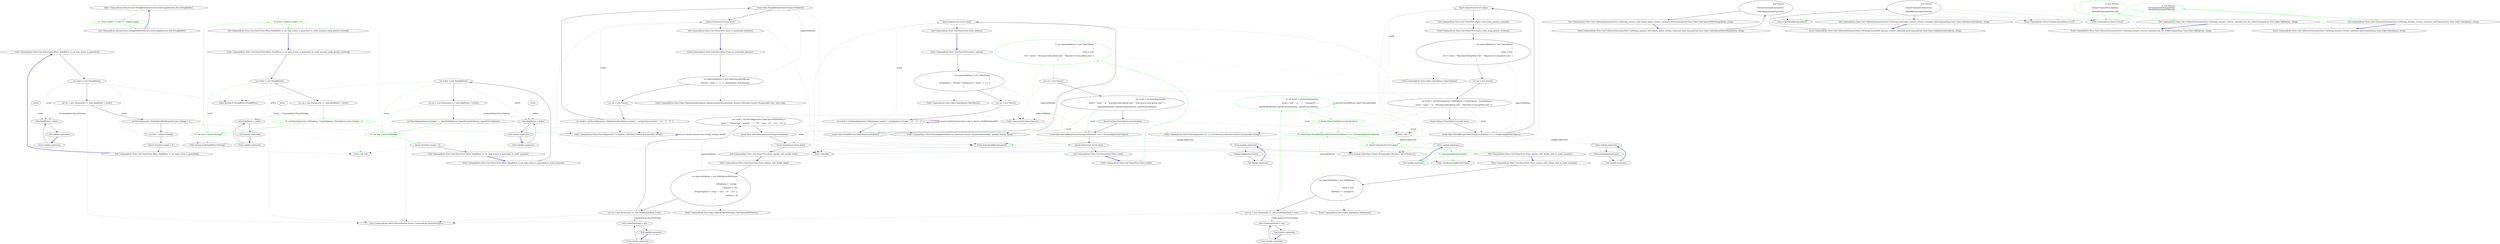 digraph  {
m1_40 [cluster="CommandLine.Infrastructure.StringBuilderExtensions.SafeLength(System.Text.StringBuilder)", file="StringBuilderExtensions.cs", label="Entry CommandLine.Infrastructure.StringBuilderExtensions.SafeLength(System.Text.StringBuilder)", span="76-76"];
m1_41 [cluster="CommandLine.Infrastructure.StringBuilderExtensions.SafeLength(System.Text.StringBuilder)", color=green, community=0, file="StringBuilderExtensions.cs", label="11: return builder == null ? 0 : builder.Length;", span="78-78"];
m1_42 [cluster="CommandLine.Infrastructure.StringBuilderExtensions.SafeLength(System.Text.StringBuilder)", file="StringBuilderExtensions.cs", label="Exit CommandLine.Infrastructure.StringBuilderExtensions.SafeLength(System.Text.StringBuilder)", span="76-76"];
m2_0 [cluster="CommandLine.Tests.Unit.ParserTests.When_HelpWriter_is_set_help_screen_is_generated()", file="UnParserExtensions.cs", label="Entry CommandLine.Tests.Unit.ParserTests.When_HelpWriter_is_set_help_screen_is_generated()", span="13-13"];
m2_4 [cluster="CommandLine.Tests.Unit.ParserTests.When_HelpWriter_is_set_help_screen_is_generated()", file="UnParserExtensions.cs", label="var text = writer.ToString()", span="23-23"];
m2_5 [cluster="CommandLine.Tests.Unit.ParserTests.When_HelpWriter_is_set_help_screen_is_generated()", file="UnParserExtensions.cs", label="Assert.True(text.Length > 0)", span="24-24"];
m2_1 [cluster="CommandLine.Tests.Unit.ParserTests.When_HelpWriter_is_set_help_screen_is_generated()", file="UnParserExtensions.cs", label="var writer = new StringWriter()", span="16-16"];
m2_3 [cluster="CommandLine.Tests.Unit.ParserTests.When_HelpWriter_is_set_help_screen_is_generated()", file="UnParserExtensions.cs", label="sut.ParseArguments<FakeOptionWithRequired>(new string[] { })", span="20-20"];
m2_2 [cluster="CommandLine.Tests.Unit.ParserTests.When_HelpWriter_is_set_help_screen_is_generated()", file="UnParserExtensions.cs", label="var sut = new Parser(with => with.HelpWriter = writer)", span="17-17"];
m2_6 [cluster="CommandLine.Tests.Unit.ParserTests.When_HelpWriter_is_set_help_screen_is_generated()", file="UnParserExtensions.cs", label="Exit CommandLine.Tests.Unit.ParserTests.When_HelpWriter_is_set_help_screen_is_generated()", span="13-13"];
m2_8 [cluster="CommandLine.Parser.Parser(System.Action<CommandLine.ParserSettings>)", file="UnParserExtensions.cs", label="Entry CommandLine.Parser.Parser(System.Action<CommandLine.ParserSettings>)", span="36-36"];
m2_85 [cluster="CommandLine.Tests.Fakes.CloneOptions.CloneOptions()", file="UnParserExtensions.cs", label="Entry CommandLine.Tests.Fakes.CloneOptions.CloneOptions()", span="33-33"];
m2_11 [cluster="Unk.True", file="UnParserExtensions.cs", label="Entry Unk.True", span=""];
m2_49 [cluster="CommandLine.Tests.Unit.ParserTests.Parse_options_with_double_dash()", file="UnParserExtensions.cs", label="Entry CommandLine.Tests.Unit.ParserTests.Parse_options_with_double_dash()", span="80-80"];
m2_53 [cluster="CommandLine.Tests.Unit.ParserTests.Parse_options_with_double_dash()", file="UnParserExtensions.cs", label="result.Value.ShouldBeEquivalentTo(expectedOptions)", span="97-97"];
m2_54 [cluster="CommandLine.Tests.Unit.ParserTests.Parse_options_with_double_dash()", file="UnParserExtensions.cs", label="Assert.False(result.Errors.Any())", span="98-98"];
m2_51 [cluster="CommandLine.Tests.Unit.ParserTests.Parse_options_with_double_dash()", file="UnParserExtensions.cs", label="var sut = new Parser(with => with.EnableDashDash = true)", span="90-90"];
m2_50 [cluster="CommandLine.Tests.Unit.ParserTests.Parse_options_with_double_dash()", file="UnParserExtensions.cs", label="var expectedOptions = new FakeOptionsWithValues\r\n                {\r\n                    StringValue = ''astring'',\r\n                    LongValue = 20L,\r\n                    StringSequence = new[] { ''--aaa'', ''-b'', ''--ccc'' },\r\n                    IntValue = 30\r\n                }", span="83-89"];
m2_52 [cluster="CommandLine.Tests.Unit.ParserTests.Parse_options_with_double_dash()", file="UnParserExtensions.cs", label="var result = sut.ParseArguments<FakeOptionsWithValues>(\r\n                new[] { ''--stringvalue'', ''astring'', ''--'', ''20'', ''--aaa'', ''-b'', ''--ccc'', ''30'' })", span="93-94"];
m2_55 [cluster="CommandLine.Tests.Unit.ParserTests.Parse_options_with_double_dash()", file="UnParserExtensions.cs", label="Exit CommandLine.Tests.Unit.ParserTests.Parse_options_with_double_dash()", span="80-80"];
m2_69 [cluster="Unk.>", file="UnParserExtensions.cs", label="Entry Unk.>", span=""];
m2_33 [cluster="CommandLine.Parser.ParseArguments<T1, T2, T3>(System.Collections.Generic.IEnumerable<string>)", file="UnParserExtensions.cs", label="Entry CommandLine.Parser.ParseArguments<T1, T2, T3>(System.Collections.Generic.IEnumerable<string>)", span="46-46"];
m2_22 [cluster="CommandLine.Parser.ParseArguments(System.Collections.Generic.IEnumerable<string>, params System.Type[])", file="UnParserExtensions.cs", label="Entry CommandLine.Parser.ParseArguments(System.Collections.Generic.IEnumerable<string>, params System.Type[])", span="130-130"];
m2_89 [cluster="CommandLine.Tests.Unit.ParserTests.Parse_verbs_using_generic_overload()", file="UnParserExtensions.cs", label="Entry CommandLine.Tests.Unit.ParserTests.Parse_verbs_using_generic_overload()", span="149-149"];
m2_92 [cluster="CommandLine.Tests.Unit.ParserTests.Parse_verbs_using_generic_overload()", file="UnParserExtensions.cs", label="var result = sut.ParseArguments<AddOptions, CommitOptions, CloneOptions>(\r\n                new[] { ''clone'', ''-q'', ''http://gsscoder.github.com/'', ''http://yes-to-nooo.github.com/'' })", span="160-161"];
m2_94 [cluster="CommandLine.Tests.Unit.ParserTests.Parse_verbs_using_generic_overload()", file="UnParserExtensions.cs", label="result.Value.ShouldBeEquivalentTo(expectedOptions, o => o.RespectingRuntimeTypes())", span="165-165"];
m2_93 [cluster="CommandLine.Tests.Unit.ParserTests.Parse_verbs_using_generic_overload()", file="UnParserExtensions.cs", label="Assert.IsType<CloneOptions>(result.Value)", span="164-164"];
m2_95 [cluster="CommandLine.Tests.Unit.ParserTests.Parse_verbs_using_generic_overload()", file="UnParserExtensions.cs", label="Assert.False(result.Errors.Any())", span="166-166"];
m2_90 [cluster="CommandLine.Tests.Unit.ParserTests.Parse_verbs_using_generic_overload()", file="UnParserExtensions.cs", label="var expectedOptions = new CloneOptions\r\n            {\r\n                Quiet = true,\r\n                Urls = new[] { ''http://gsscoder.github.com/'', ''http://yes-to-nooo.github.com/'' }\r\n            }", span="152-156"];
m2_91 [cluster="CommandLine.Tests.Unit.ParserTests.Parse_verbs_using_generic_overload()", file="UnParserExtensions.cs", label="var sut = new Parser()", span="157-157"];
m2_96 [cluster="CommandLine.Tests.Unit.ParserTests.Parse_verbs_using_generic_overload()", file="UnParserExtensions.cs", label="Exit CommandLine.Tests.Unit.ParserTests.Parse_verbs_using_generic_overload()", span="149-149"];
m2_60 [cluster="CommandLine.Tests.Unit.ParserTests.Parse_options_with_double_dash_in_verbs_scenario()", file="UnParserExtensions.cs", label="Entry CommandLine.Tests.Unit.ParserTests.Parse_options_with_double_dash_in_verbs_scenario()", span="103-103"];
m2_65 [cluster="CommandLine.Tests.Unit.ParserTests.Parse_options_with_double_dash_in_verbs_scenario()", color=green, community=0, file="UnParserExtensions.cs", label="19: result.Value.ShouldBeEquivalentTo(expectedOptions, o => o.RespectingRuntimeTypes())", span="120-120"];
m2_61 [cluster="CommandLine.Tests.Unit.ParserTests.Parse_options_with_double_dash_in_verbs_scenario()", file="UnParserExtensions.cs", label="var expectedOptions = new AddOptions\r\n                {\r\n                    Patch = true,\r\n                    FileName = ''--strange-fn''\r\n                }", span="106-110"];
m2_63 [cluster="CommandLine.Tests.Unit.ParserTests.Parse_options_with_double_dash_in_verbs_scenario()", color=green, community=0, file="UnParserExtensions.cs", label="8: var result = sut.ParseArguments(\r\n                new[] { ''add'', ''-p'', ''--'', ''--strange-fn'' },\r\n                typeof(AddOptions), typeof(CommitOptions), typeof(CloneOptions))", span="114-116"];
m2_64 [cluster="CommandLine.Tests.Unit.ParserTests.Parse_options_with_double_dash_in_verbs_scenario()", color=green, community=0, file="UnParserExtensions.cs", label="2: Assert.IsType<AddOptions>(result.Value)", span="119-119"];
m2_66 [cluster="CommandLine.Tests.Unit.ParserTests.Parse_options_with_double_dash_in_verbs_scenario()", color=green, community=0, file="UnParserExtensions.cs", label="11: Assert.False(result.Errors.Any())", span="121-121"];
m2_62 [cluster="CommandLine.Tests.Unit.ParserTests.Parse_options_with_double_dash_in_verbs_scenario()", file="UnParserExtensions.cs", label="var sut = new Parser(with => with.EnableDashDash = true)", span="111-111"];
m2_67 [cluster="CommandLine.Tests.Unit.ParserTests.Parse_options_with_double_dash_in_verbs_scenario()", file="UnParserExtensions.cs", label="Exit CommandLine.Tests.Unit.ParserTests.Parse_options_with_double_dash_in_verbs_scenario()", span="103-103"];
m2_76 [cluster="Unk.RespectingRuntimeTypes", file="UnParserExtensions.cs", label="Entry Unk.RespectingRuntimeTypes", span=""];
m2_7 [cluster="System.IO.StringWriter.StringWriter()", file="UnParserExtensions.cs", label="Entry System.IO.StringWriter.StringWriter()", span="0-0"];
m2_45 [cluster="CommandLine.Parser.Parser()", file="UnParserExtensions.cs", label="Entry CommandLine.Parser.Parser()", span="25-25"];
m2_47 [cluster="System.Collections.Generic.IEnumerable<TSource>.Any<TSource>()", file="UnParserExtensions.cs", label="Entry System.Collections.Generic.IEnumerable<TSource>.Any<TSource>()", span="0-0"];
m2_57 [cluster="lambda expression", file="UnParserExtensions.cs", label="Entry lambda expression", span="90-90"];
m2_73 [cluster="lambda expression", file="UnParserExtensions.cs", label="Entry lambda expression", span="120-120"];
m2_74 [cluster="lambda expression", color=green, community=0, file="UnParserExtensions.cs", label="2: o.RespectingRuntimeTypes()", span="120-120"];
m2_75 [cluster="lambda expression", file="UnParserExtensions.cs", label="Exit lambda expression", span="120-120"];
m2_24 [cluster="lambda expression", file="UnParserExtensions.cs", label="with.HelpWriter = writer", span="33-33"];
m2_35 [cluster="lambda expression", file="UnParserExtensions.cs", label="with.HelpWriter = writer", span="49-49"];
m2_71 [cluster="lambda expression", file="UnParserExtensions.cs", label="with.EnableDashDash = true", span="111-111"];
m2_87 [cluster="lambda expression", file="UnParserExtensions.cs", label="o.RespectingRuntimeTypes()", span="143-143"];
m2_98 [cluster="lambda expression", file="UnParserExtensions.cs", label="o.RespectingRuntimeTypes()", span="165-165"];
m2_86 [cluster="lambda expression", file="UnParserExtensions.cs", label="Entry lambda expression", span="143-143"];
m2_23 [cluster="lambda expression", file="UnParserExtensions.cs", label="Entry lambda expression", span="33-33"];
m2_25 [cluster="lambda expression", file="UnParserExtensions.cs", label="Exit lambda expression", span="33-33"];
m2_34 [cluster="lambda expression", file="UnParserExtensions.cs", label="Entry lambda expression", span="49-49"];
m2_36 [cluster="lambda expression", file="UnParserExtensions.cs", label="Exit lambda expression", span="49-49"];
m2_97 [cluster="lambda expression", file="UnParserExtensions.cs", label="Entry lambda expression", span="165-165"];
m2_70 [cluster="lambda expression", file="UnParserExtensions.cs", label="Entry lambda expression", span="111-111"];
m2_72 [cluster="lambda expression", file="UnParserExtensions.cs", label="Exit lambda expression", span="111-111"];
m2_88 [cluster="lambda expression", file="UnParserExtensions.cs", label="Exit lambda expression", span="143-143"];
m2_99 [cluster="lambda expression", file="UnParserExtensions.cs", label="Exit lambda expression", span="165-165"];
m2_13 [cluster="lambda expression", file="UnParserExtensions.cs", label="with.HelpWriter = writer", span="17-17"];
m2_58 [cluster="lambda expression", file="UnParserExtensions.cs", label="with.EnableDashDash = true", span="90-90"];
m2_12 [cluster="lambda expression", file="UnParserExtensions.cs", label="Entry lambda expression", span="17-17"];
m2_14 [cluster="lambda expression", file="UnParserExtensions.cs", label="Exit lambda expression", span="17-17"];
m2_59 [cluster="lambda expression", file="UnParserExtensions.cs", label="Exit lambda expression", span="90-90"];
m2_26 [cluster="CommandLine.Tests.Unit.ParserTests.When_HelpWriter_is_set_help_screen_is_generated_in_verbs_scenario_using_generic_overload()", file="UnParserExtensions.cs", label="Entry CommandLine.Tests.Unit.ParserTests.When_HelpWriter_is_set_help_screen_is_generated_in_verbs_scenario_using_generic_overload()", span="45-45"];
m2_30 [cluster="CommandLine.Tests.Unit.ParserTests.When_HelpWriter_is_set_help_screen_is_generated_in_verbs_scenario_using_generic_overload()", color=green, community=0, file="UnParserExtensions.cs", label="15: var text = writer.ToString()", span="55-55"];
m2_27 [cluster="CommandLine.Tests.Unit.ParserTests.When_HelpWriter_is_set_help_screen_is_generated_in_verbs_scenario_using_generic_overload()", file="UnParserExtensions.cs", label="var writer = new StringWriter()", span="48-48"];
m2_29 [cluster="CommandLine.Tests.Unit.ParserTests.When_HelpWriter_is_set_help_screen_is_generated_in_verbs_scenario_using_generic_overload()", color=green, community=0, file="UnParserExtensions.cs", label="21: sut.ParseArguments<AddOptions, CommitOptions, CloneOptions>(new string[] { })", span="52-52"];
m2_31 [cluster="CommandLine.Tests.Unit.ParserTests.When_HelpWriter_is_set_help_screen_is_generated_in_verbs_scenario_using_generic_overload()", color=green, community=0, file="UnParserExtensions.cs", label="8: Assert.True(text.Length > 0)", span="56-56"];
m2_28 [cluster="CommandLine.Tests.Unit.ParserTests.When_HelpWriter_is_set_help_screen_is_generated_in_verbs_scenario_using_generic_overload()", file="UnParserExtensions.cs", label="var sut = new Parser(with => with.HelpWriter = writer)", span="49-49"];
m2_32 [cluster="CommandLine.Tests.Unit.ParserTests.When_HelpWriter_is_set_help_screen_is_generated_in_verbs_scenario_using_generic_overload()", file="UnParserExtensions.cs", label="Exit CommandLine.Tests.Unit.ParserTests.When_HelpWriter_is_set_help_screen_is_generated_in_verbs_scenario_using_generic_overload()", span="45-45"];
m2_48 [cluster="Unk.False", file="UnParserExtensions.cs", label="Entry Unk.False", span=""];
m2_10 [cluster="System.IO.StringWriter.ToString()", file="UnParserExtensions.cs", label="Entry System.IO.StringWriter.ToString()", span="0-0"];
m2_107 [cluster="CommandLine.Tests.Fakes.FakeImmutableOptions.FakeImmutableOptions(string, System.Collections.Generic.IEnumerable<int>, bool, long)", file="UnParserExtensions.cs", label="Entry CommandLine.Tests.Fakes.FakeImmutableOptions.FakeImmutableOptions(string, System.Collections.Generic.IEnumerable<int>, bool, long)", span="13-13"];
m2_68 [cluster="CommandLine.Tests.Fakes.AddOptions.AddOptions()", file="UnParserExtensions.cs", label="Entry CommandLine.Tests.Fakes.AddOptions.AddOptions()", span="7-7"];
m2_37 [cluster="CommandLine.Tests.Unit.ParserTests.Parse_options()", file="UnParserExtensions.cs", label="Entry CommandLine.Tests.Unit.ParserTests.Parse_options()", span="61-61"];
m2_41 [cluster="CommandLine.Tests.Unit.ParserTests.Parse_options()", file="UnParserExtensions.cs", label="result.Value.ShouldBeEquivalentTo(expectedOptions)", span="74-74"];
m2_42 [cluster="CommandLine.Tests.Unit.ParserTests.Parse_options()", file="UnParserExtensions.cs", label="Assert.False(result.Errors.Any())", span="75-75"];
m2_38 [cluster="CommandLine.Tests.Unit.ParserTests.Parse_options()", file="UnParserExtensions.cs", label="var expectedOptions = new FakeOptions\r\n                {\r\n                    StringValue = ''strvalue'', IntSequence = new[] { 1, 2, 3 }\r\n                }", span="64-67"];
m2_40 [cluster="CommandLine.Tests.Unit.ParserTests.Parse_options()", file="UnParserExtensions.cs", label="var result = sut.ParseArguments<FakeOptions>(new[] { ''--stringvalue=strvalue'', ''-i1'', ''2'', ''3'' })", span="71-71"];
m2_39 [cluster="CommandLine.Tests.Unit.ParserTests.Parse_options()", file="UnParserExtensions.cs", label="var sut = new Parser()", span="68-68"];
m2_43 [cluster="CommandLine.Tests.Unit.ParserTests.Parse_options()", file="UnParserExtensions.cs", label="Exit CommandLine.Tests.Unit.ParserTests.Parse_options()", span="61-61"];
m2_100 [cluster="CommandLine.Tests.Unit.ParserTests.Parse_to_immutable_instance()", file="UnParserExtensions.cs", label="Entry CommandLine.Tests.Unit.ParserTests.Parse_to_immutable_instance()", span="171-171"];
m2_104 [cluster="CommandLine.Tests.Unit.ParserTests.Parse_to_immutable_instance()", file="UnParserExtensions.cs", label="result.Value.ShouldBeEquivalentTo(expectedOptions)", span="182-182"];
m2_105 [cluster="CommandLine.Tests.Unit.ParserTests.Parse_to_immutable_instance()", file="UnParserExtensions.cs", label="Assert.False(result.Errors.Any())", span="183-183"];
m2_101 [cluster="CommandLine.Tests.Unit.ParserTests.Parse_to_immutable_instance()", file="UnParserExtensions.cs", label="var expectedOptions = new FakeImmutableOptions(\r\n                ''strvalue'', new[] { 1, 2, 3 }, default(bool), default(long))", span="174-175"];
m2_103 [cluster="CommandLine.Tests.Unit.ParserTests.Parse_to_immutable_instance()", file="UnParserExtensions.cs", label="var result = sut.ParseArguments<FakeImmutableOptions>(new[] { ''--stringvalue=strvalue'', ''-i1'', ''2'', ''3'' })", span="179-179"];
m2_102 [cluster="CommandLine.Tests.Unit.ParserTests.Parse_to_immutable_instance()", file="UnParserExtensions.cs", label="var sut = new Parser()", span="176-176"];
m2_106 [cluster="CommandLine.Tests.Unit.ParserTests.Parse_to_immutable_instance()", file="UnParserExtensions.cs", label="Exit CommandLine.Tests.Unit.ParserTests.Parse_to_immutable_instance()", span="171-171"];
m2_15 [cluster="CommandLine.Tests.Unit.ParserTests.When_HelpWriter_is_set_help_screen_is_generated_in_verbs_scenario()", file="UnParserExtensions.cs", label="Entry CommandLine.Tests.Unit.ParserTests.When_HelpWriter_is_set_help_screen_is_generated_in_verbs_scenario()", span="29-29"];
m2_19 [cluster="CommandLine.Tests.Unit.ParserTests.When_HelpWriter_is_set_help_screen_is_generated_in_verbs_scenario()", color=green, community=0, file="UnParserExtensions.cs", label="15: var text = writer.ToString()", span="39-39"];
m2_16 [cluster="CommandLine.Tests.Unit.ParserTests.When_HelpWriter_is_set_help_screen_is_generated_in_verbs_scenario()", file="UnParserExtensions.cs", label="var writer = new StringWriter()", span="32-32"];
m2_18 [cluster="CommandLine.Tests.Unit.ParserTests.When_HelpWriter_is_set_help_screen_is_generated_in_verbs_scenario()", file="UnParserExtensions.cs", label="sut.ParseArguments(new string[] { }, typeof(AddOptions), typeof(CommitOptions), typeof(CloneOptions))", span="36-36"];
m2_20 [cluster="CommandLine.Tests.Unit.ParserTests.When_HelpWriter_is_set_help_screen_is_generated_in_verbs_scenario()", file="UnParserExtensions.cs", label="Assert.True(text.Length > 0)", span="40-40"];
m2_17 [cluster="CommandLine.Tests.Unit.ParserTests.When_HelpWriter_is_set_help_screen_is_generated_in_verbs_scenario()", file="UnParserExtensions.cs", label="var sut = new Parser(with => with.HelpWriter = writer)", span="33-33"];
m2_21 [cluster="CommandLine.Tests.Unit.ParserTests.When_HelpWriter_is_set_help_screen_is_generated_in_verbs_scenario()", file="UnParserExtensions.cs", label="Exit CommandLine.Tests.Unit.ParserTests.When_HelpWriter_is_set_help_screen_is_generated_in_verbs_scenario()", span="29-29"];
m2_9 [cluster="CommandLine.Parser.ParseArguments<T>(System.Collections.Generic.IEnumerable<string>)", file="UnParserExtensions.cs", label="Entry CommandLine.Parser.ParseArguments<T>(System.Collections.Generic.IEnumerable<string>)", span="84-84"];
m2_77 [cluster="CommandLine.Tests.Unit.ParserTests.Parse_verbs()", file="UnParserExtensions.cs", label="Entry CommandLine.Tests.Unit.ParserTests.Parse_verbs()", span="126-126"];
m2_78 [cluster="CommandLine.Tests.Unit.ParserTests.Parse_verbs()", color=green, community=0, file="UnParserExtensions.cs", label="5: var expectedOptions = new CloneOptions\r\n                {\r\n                    Quiet = true,\r\n                    Urls = new[] { ''http://gsscoder.github.com/'', ''http://yes-to-nooo.github.com/'' }\r\n                }", span="129-133"];
m2_79 [cluster="CommandLine.Tests.Unit.ParserTests.Parse_verbs()", file="UnParserExtensions.cs", label="var sut = new Parser()", span="134-134"];
m2_82 [cluster="CommandLine.Tests.Unit.ParserTests.Parse_verbs()", file="UnParserExtensions.cs", label="result.Value.ShouldBeEquivalentTo(expectedOptions, o => o.RespectingRuntimeTypes())", span="143-143"];
m2_80 [cluster="CommandLine.Tests.Unit.ParserTests.Parse_verbs()", file="UnParserExtensions.cs", label="var result = sut.ParseArguments(\r\n                new[] { ''clone'', ''-q'', ''http://gsscoder.github.com/'', ''http://yes-to-nooo.github.com/'' },\r\n                typeof(AddOptions), typeof(CommitOptions), typeof(CloneOptions))", span="137-139"];
m2_81 [cluster="CommandLine.Tests.Unit.ParserTests.Parse_verbs()", file="UnParserExtensions.cs", label="Assert.IsType<CloneOptions>(result.Value)", span="142-142"];
m2_83 [cluster="CommandLine.Tests.Unit.ParserTests.Parse_verbs()", file="UnParserExtensions.cs", label="Assert.False(result.Errors.Any())", span="144-144"];
m2_84 [cluster="CommandLine.Tests.Unit.ParserTests.Parse_verbs()", file="UnParserExtensions.cs", label="Exit CommandLine.Tests.Unit.ParserTests.Parse_verbs()", span="126-126"];
m2_44 [cluster="CommandLine.Tests.Fakes.FakeOptions.FakeOptions()", file="UnParserExtensions.cs", label="Entry CommandLine.Tests.Fakes.FakeOptions.FakeOptions()", span="6-6"];
m2_56 [cluster="CommandLine.Tests.Fakes.FakeOptionsWithValues.FakeOptionsWithValues()", file="UnParserExtensions.cs", label="Entry CommandLine.Tests.Fakes.FakeOptionsWithValues.FakeOptionsWithValues()", span="6-6"];
m2_46 [cluster="Unk.ShouldBeEquivalentTo", file="UnParserExtensions.cs", label="Entry Unk.ShouldBeEquivalentTo", span=""];
m2_109 [file="UnParserExtensions.cs", label=writer, span=""];
m2_110 [file="UnParserExtensions.cs", label=writer, span=""];
m2_108 [file="UnParserExtensions.cs", label=writer, span=""];
m3_4 [cluster="CommandLine.Parser.FormatCommandLine<T>(T)", file="UnParserExtensionsTests.cs", label="Entry CommandLine.Parser.FormatCommandLine<T>(T)", span="24-24"];
m3_3 [cluster="CommandLine.Parser.Parser()", file="UnParserExtensionsTests.cs", label="Entry CommandLine.Parser.Parser()", span="26-26"];
m3_12 [cluster="CommandLine.Tests.Unit.UnParserExtensionsTests.UnParsing_instance_with_fsharp_option_returns_command_line(CommandLine.Tests.Fakes.FakeOptionsWithFSharpOption, string)", file="UnParserExtensionsTests.cs", label="Entry CommandLine.Tests.Unit.UnParserExtensionsTests.UnParsing_instance_with_fsharp_option_returns_command_line(CommandLine.Tests.Fakes.FakeOptionsWithFSharpOption, string)", span="48-48"];
m3_13 [cluster="CommandLine.Tests.Unit.UnParserExtensionsTests.UnParsing_instance_with_fsharp_option_returns_command_line(CommandLine.Tests.Fakes.FakeOptionsWithFSharpOption, string)", file="UnParserExtensionsTests.cs", label="new Parser()\r\n                .FormatCommandLine(options)\r\n                .ShouldBeEquivalentTo(result)", span="50-52"];
m3_14 [cluster="CommandLine.Tests.Unit.UnParserExtensionsTests.UnParsing_instance_with_fsharp_option_returns_command_line(CommandLine.Tests.Fakes.FakeOptionsWithFSharpOption, string)", file="UnParserExtensionsTests.cs", label="Exit CommandLine.Tests.Unit.UnParserExtensionsTests.UnParsing_instance_with_fsharp_option_returns_command_line(CommandLine.Tests.Fakes.FakeOptionsWithFSharpOption, string)", span="48-48"];
m3_9 [cluster="CommandLine.Tests.Unit.UnParserExtensionsTests.UnParsing_immutable_instance_returns_command_line(CommandLine.Tests.Fakes.FakeImmutableOptions, string)", file="UnParserExtensionsTests.cs", label="Entry CommandLine.Tests.Unit.UnParserExtensionsTests.UnParsing_immutable_instance_returns_command_line(CommandLine.Tests.Fakes.FakeImmutableOptions, string)", span="39-39"];
m3_10 [cluster="CommandLine.Tests.Unit.UnParserExtensionsTests.UnParsing_immutable_instance_returns_command_line(CommandLine.Tests.Fakes.FakeImmutableOptions, string)", file="UnParserExtensionsTests.cs", label="new Parser()\r\n                .FormatCommandLine(options)\r\n                .ShouldBeEquivalentTo(result)", span="41-43"];
m3_11 [cluster="CommandLine.Tests.Unit.UnParserExtensionsTests.UnParsing_immutable_instance_returns_command_line(CommandLine.Tests.Fakes.FakeImmutableOptions, string)", file="UnParserExtensionsTests.cs", label="Exit CommandLine.Tests.Unit.UnParserExtensionsTests.UnParsing_immutable_instance_returns_command_line(CommandLine.Tests.Fakes.FakeImmutableOptions, string)", span="39-39"];
m3_6 [cluster="CommandLine.Tests.Unit.UnParserExtensionsTests.UnParsing_instance_returns_command_line_for_verbs(CommandLine.Tests.Fakes.AddOptions, string)", file="UnParserExtensionsTests.cs", label="Entry CommandLine.Tests.Unit.UnParserExtensionsTests.UnParsing_instance_returns_command_line_for_verbs(CommandLine.Tests.Fakes.AddOptions, string)", span="26-26"];
m3_7 [cluster="CommandLine.Tests.Unit.UnParserExtensionsTests.UnParsing_instance_returns_command_line_for_verbs(CommandLine.Tests.Fakes.AddOptions, string)", color=green, community=0, file="UnParserExtensionsTests.cs", label="0: new Parser()\r\n                .FormatCommandLine(options)\r\n                .ShouldBeEquivalentTo(result)", span="32-34"];
m3_8 [cluster="CommandLine.Tests.Unit.UnParserExtensionsTests.UnParsing_instance_returns_command_line_for_verbs(CommandLine.Tests.Fakes.AddOptions, string)", file="UnParserExtensionsTests.cs", label="Exit CommandLine.Tests.Unit.UnParserExtensionsTests.UnParsing_instance_returns_command_line_for_verbs(CommandLine.Tests.Fakes.AddOptions, string)", span="26-26"];
m3_0 [cluster="CommandLine.Tests.Unit.UnParserExtensionsTests.UnParsing_instance_returns_command_line(CommandLine.Tests.Fakes.FakeOptions, string)", file="UnParserExtensionsTests.cs", label="Entry CommandLine.Tests.Unit.UnParserExtensionsTests.UnParsing_instance_returns_command_line(CommandLine.Tests.Fakes.FakeOptions, string)", span="17-17"];
m3_1 [cluster="CommandLine.Tests.Unit.UnParserExtensionsTests.UnParsing_instance_returns_command_line(CommandLine.Tests.Fakes.FakeOptions, string)", color=green, community=0, file="UnParserExtensionsTests.cs", label="0: new Parser()\r                .FormatCommandLine(options)\r                .ShouldBeEquivalentTo(result)", span="23-25"];
m3_2 [cluster="CommandLine.Tests.Unit.UnParserExtensionsTests.UnParsing_instance_returns_command_line(CommandLine.Tests.Fakes.FakeOptions, string)", file="UnParserExtensionsTests.cs", label="Exit CommandLine.Tests.Unit.UnParserExtensionsTests.UnParsing_instance_returns_command_line(CommandLine.Tests.Fakes.FakeOptions, string)", span="17-17"];
m3_5 [cluster="Unk.ShouldBeEquivalentTo", file="UnParserExtensionsTests.cs", label="Entry Unk.ShouldBeEquivalentTo", span=""];
m1_40 -> m1_41  [color=green, key=0, style=solid];
m1_41 -> m1_42  [color=green, key=0, style=solid];
m1_42 -> m1_40  [color=blue, key=0, style=bold];
m2_0 -> m2_1  [key=0, style=solid];
m2_4 -> m2_10  [key=2, style=dotted];
m2_4 -> m2_5  [key=0, style=solid];
m2_5 -> m2_11  [key=2, style=dotted];
m2_5 -> m2_6  [key=0, style=solid];
m2_1 -> m2_7  [key=2, style=dotted];
m2_1 -> m2_4  [color=darkseagreen4, key=1, label=writer, style=dashed];
m2_1 -> m2_2  [key=0, style=solid];
m2_1 -> m2_13  [color=darkseagreen4, key=1, label=writer, style=dashed];
m2_3 -> m2_4  [key=0, style=solid];
m2_3 -> m2_9  [key=2, style=dotted];
m2_2 -> m2_8  [key=2, style=dotted];
m2_2 -> m2_3  [key=0, style=solid];
m2_2 -> m2_13  [color=darkseagreen4, key=1, label="CommandLine.ParserSettings", style=dashed];
m2_6 -> m2_0  [color=blue, key=0, style=bold];
m2_49 -> m2_50  [key=0, style=solid];
m2_53 -> m2_46  [key=2, style=dotted];
m2_53 -> m2_54  [key=0, style=solid];
m2_54 -> m2_47  [key=2, style=dotted];
m2_54 -> m2_48  [key=2, style=dotted];
m2_54 -> m2_55  [key=0, style=solid];
m2_51 -> m2_8  [key=2, style=dotted];
m2_51 -> m2_52  [key=0, style=solid];
m2_51 -> m2_58  [color=darkseagreen4, key=1, label="CommandLine.ParserSettings", style=dashed];
m2_50 -> m2_53  [color=darkseagreen4, key=1, label=expectedOptions, style=dashed];
m2_50 -> m2_51  [key=0, style=solid];
m2_50 -> m2_56  [key=2, style=dotted];
m2_52 -> m2_53  [key=0, style=solid];
m2_52 -> m2_54  [color=darkseagreen4, key=1, label=result, style=dashed];
m2_52 -> m2_9  [key=2, style=dotted];
m2_55 -> m2_49  [color=blue, key=0, style=bold];
m2_89 -> m2_90  [key=0, style=solid];
m2_92 -> m2_33  [key=2, style=dotted];
m2_92 -> m2_93  [key=0, style=solid];
m2_92 -> m2_94  [color=darkseagreen4, key=1, label=result, style=dashed];
m2_92 -> m2_95  [color=darkseagreen4, key=1, label=result, style=dashed];
m2_94 -> m2_46  [key=2, style=dotted];
m2_94 -> m2_95  [key=0, style=solid];
m2_94 -> m2_97  [color=darkseagreen4, key=1, label="lambda expression", style=dashed];
m2_93 -> m2_69  [key=2, style=dotted];
m2_93 -> m2_94  [key=0, style=solid];
m2_95 -> m2_47  [key=2, style=dotted];
m2_95 -> m2_48  [key=2, style=dotted];
m2_95 -> m2_96  [key=0, style=solid];
m2_90 -> m2_85  [key=2, style=dotted];
m2_90 -> m2_94  [color=darkseagreen4, key=1, label=expectedOptions, style=dashed];
m2_90 -> m2_91  [key=0, style=solid];
m2_91 -> m2_92  [key=0, style=solid];
m2_91 -> m2_45  [key=2, style=dotted];
m2_96 -> m2_89  [color=blue, key=0, style=bold];
m2_60 -> m2_61  [key=0, style=solid];
m2_65 -> m2_66  [color=green, key=0, style=solid];
m2_65 -> m2_46  [color=green, key=2, style=dotted];
m2_65 -> m2_73  [color=green, key=1, label="lambda expression", style=dashed];
m2_61 -> m2_65  [color=green, key=1, label=expectedOptions, style=dashed];
m2_61 -> m2_62  [key=0, style=solid];
m2_61 -> m2_68  [key=2, style=dotted];
m2_63 -> m2_65  [color=green, key=1, label=result, style=dashed];
m2_63 -> m2_63  [color=green, key=3, label="method methodReturn object NormalizeValue", style=bold];
m2_63 -> m2_64  [color=green, key=0, style=solid];
m2_63 -> m2_22  [color=green, key=2, style=dotted];
m2_63 -> m2_66  [color=green, key=1, label=result, style=dashed];
m2_64 -> m2_65  [color=green, key=0, style=solid];
m2_64 -> m2_69  [color=green, key=2, style=dotted];
m2_66 -> m2_67  [color=green, key=0, style=solid];
m2_66 -> m2_47  [color=green, key=2, style=dotted];
m2_66 -> m2_48  [color=green, key=2, style=dotted];
m2_62 -> m2_63  [color=green, key=0, style=solid];
m2_62 -> m2_8  [key=2, style=dotted];
m2_62 -> m2_71  [color=darkseagreen4, key=1, label="CommandLine.ParserSettings", style=dashed];
m2_67 -> m2_60  [color=blue, key=0, style=bold];
m2_57 -> m2_58  [key=0, style=solid];
m2_73 -> m2_74  [color=green, key=0, style=solid];
m2_74 -> m2_75  [color=green, key=0, style=solid];
m2_74 -> m2_76  [color=green, key=2, style=dotted];
m2_75 -> m2_73  [color=blue, key=0, style=bold];
m2_24 -> m2_25  [key=0, style=solid];
m2_35 -> m2_36  [key=0, style=solid];
m2_71 -> m2_72  [key=0, style=solid];
m2_87 -> m2_76  [key=2, style=dotted];
m2_87 -> m2_88  [key=0, style=solid];
m2_98 -> m2_76  [key=2, style=dotted];
m2_98 -> m2_99  [key=0, style=solid];
m2_86 -> m2_87  [key=0, style=solid];
m2_23 -> m2_24  [key=0, style=solid];
m2_25 -> m2_23  [color=blue, key=0, style=bold];
m2_34 -> m2_35  [key=0, style=solid];
m2_36 -> m2_34  [color=blue, key=0, style=bold];
m2_97 -> m2_98  [key=0, style=solid];
m2_70 -> m2_71  [key=0, style=solid];
m2_72 -> m2_70  [color=blue, key=0, style=bold];
m2_88 -> m2_86  [color=blue, key=0, style=bold];
m2_99 -> m2_97  [color=blue, key=0, style=bold];
m2_13 -> m2_14  [key=0, style=solid];
m2_58 -> m2_59  [key=0, style=solid];
m2_12 -> m2_13  [key=0, style=solid];
m2_14 -> m2_12  [color=blue, key=0, style=bold];
m2_59 -> m2_57  [color=blue, key=0, style=bold];
m2_26 -> m2_27  [key=0, style=solid];
m2_30 -> m2_31  [color=green, key=0, style=solid];
m2_30 -> m2_10  [color=green, key=2, style=dotted];
m2_27 -> m2_30  [color=green, key=1, label=writer, style=dashed];
m2_27 -> m2_28  [key=0, style=solid];
m2_27 -> m2_7  [key=2, style=dotted];
m2_27 -> m2_35  [color=darkseagreen4, key=1, label=writer, style=dashed];
m2_29 -> m2_30  [color=green, key=0, style=solid];
m2_29 -> m2_33  [color=green, key=2, style=dotted];
m2_31 -> m2_32  [color=green, key=0, style=solid];
m2_31 -> m2_11  [color=green, key=2, style=dotted];
m2_28 -> m2_29  [color=green, key=0, style=solid];
m2_28 -> m2_8  [key=2, style=dotted];
m2_28 -> m2_35  [color=darkseagreen4, key=1, label="CommandLine.ParserSettings", style=dashed];
m2_32 -> m2_26  [color=blue, key=0, style=bold];
m2_37 -> m2_38  [key=0, style=solid];
m2_41 -> m2_46  [key=2, style=dotted];
m2_41 -> m2_42  [key=0, style=solid];
m2_42 -> m2_47  [key=2, style=dotted];
m2_42 -> m2_48  [key=2, style=dotted];
m2_42 -> m2_43  [key=0, style=solid];
m2_38 -> m2_41  [color=darkseagreen4, key=1, label=expectedOptions, style=dashed];
m2_38 -> m2_39  [key=0, style=solid];
m2_38 -> m2_44  [key=2, style=dotted];
m2_40 -> m2_41  [key=0, style=solid];
m2_40 -> m2_42  [color=darkseagreen4, key=1, label=result, style=dashed];
m2_40 -> m2_40  [color=darkorchid, key=3, label="Local variable System.Func<object, object> fmtWithQuotesIfStr", style=bold];
m2_40 -> m2_9  [key=2, style=dotted];
m2_39 -> m2_45  [key=2, style=dotted];
m2_39 -> m2_40  [key=0, style=solid];
m2_43 -> m2_37  [color=blue, key=0, style=bold];
m2_100 -> m2_101  [key=0, style=solid];
m2_104 -> m2_46  [key=2, style=dotted];
m2_104 -> m2_105  [key=0, style=solid];
m2_105 -> m2_47  [key=2, style=dotted];
m2_105 -> m2_48  [key=2, style=dotted];
m2_105 -> m2_106  [key=0, style=solid];
m2_101 -> m2_104  [color=darkseagreen4, key=1, label=expectedOptions, style=dashed];
m2_101 -> m2_102  [key=0, style=solid];
m2_101 -> m2_107  [key=2, style=dotted];
m2_103 -> m2_104  [key=0, style=solid];
m2_103 -> m2_105  [color=darkseagreen4, key=1, label=result, style=dashed];
m2_103 -> m2_9  [key=2, style=dotted];
m2_102 -> m2_45  [key=2, style=dotted];
m2_102 -> m2_103  [key=0, style=solid];
m2_106 -> m2_100  [color=blue, key=0, style=bold];
m2_15 -> m2_16  [key=0, style=solid];
m2_19 -> m2_20  [color=green, key=0, style=solid];
m2_19 -> m2_10  [color=green, key=2, style=dotted];
m2_16 -> m2_19  [color=green, key=1, label=writer, style=dashed];
m2_16 -> m2_17  [key=0, style=solid];
m2_16 -> m2_7  [key=2, style=dotted];
m2_16 -> m2_24  [color=darkseagreen4, key=1, label=writer, style=dashed];
m2_18 -> m2_19  [color=green, key=0, style=solid];
m2_18 -> m2_22  [key=2, style=dotted];
m2_20 -> m2_21  [key=0, style=solid];
m2_20 -> m2_11  [key=2, style=dotted];
m2_17 -> m2_18  [key=0, style=solid];
m2_17 -> m2_8  [key=2, style=dotted];
m2_17 -> m2_24  [color=darkseagreen4, key=1, label="CommandLine.ParserSettings", style=dashed];
m2_21 -> m2_15  [color=blue, key=0, style=bold];
m2_9 -> m2_9  [color=darkorchid, key=3, label="Local variable System.Func<string, string> doubQt", style=bold];
m2_77 -> m2_78  [color=green, key=0, style=solid];
m2_78 -> m2_79  [color=green, key=0, style=solid];
m2_78 -> m2_85  [color=green, key=2, style=dotted];
m2_78 -> m2_82  [color=green, key=1, label=expectedOptions, style=dashed];
m2_79 -> m2_80  [key=0, style=solid];
m2_79 -> m2_45  [key=2, style=dotted];
m2_82 -> m2_46  [key=2, style=dotted];
m2_82 -> m2_83  [key=0, style=solid];
m2_82 -> m2_86  [color=darkseagreen4, key=1, label="lambda expression", style=dashed];
m2_80 -> m2_22  [key=2, style=dotted];
m2_80 -> m2_82  [color=darkseagreen4, key=1, label=result, style=dashed];
m2_80 -> m2_81  [key=0, style=solid];
m2_80 -> m2_83  [color=darkseagreen4, key=1, label=result, style=dashed];
m2_81 -> m2_69  [key=2, style=dotted];
m2_81 -> m2_82  [key=0, style=solid];
m2_83 -> m2_47  [key=2, style=dotted];
m2_83 -> m2_48  [key=2, style=dotted];
m2_83 -> m2_84  [key=0, style=solid];
m2_84 -> m2_77  [color=blue, key=0, style=bold];
m2_109 -> m2_24  [color=darkseagreen4, key=1, label=writer, style=dashed];
m2_110 -> m2_35  [color=darkseagreen4, key=1, label=writer, style=dashed];
m2_108 -> m2_13  [color=darkseagreen4, key=1, label=writer, style=dashed];
m3_12 -> m3_13  [key=0, style=solid];
m3_13 -> m3_3  [key=2, style=dotted];
m3_13 -> m3_4  [key=2, style=dotted];
m3_13 -> m3_5  [key=2, style=dotted];
m3_13 -> m3_14  [key=0, style=solid];
m3_14 -> m3_12  [color=blue, key=0, style=bold];
m3_9 -> m3_10  [key=0, style=solid];
m3_10 -> m3_3  [key=2, style=dotted];
m3_10 -> m3_4  [key=2, style=dotted];
m3_10 -> m3_5  [key=2, style=dotted];
m3_10 -> m3_11  [key=0, style=solid];
m3_11 -> m3_9  [color=blue, key=0, style=bold];
m3_6 -> m3_7  [color=green, key=0, style=solid];
m3_7 -> m3_8  [color=green, key=0, style=solid];
m3_7 -> m3_3  [color=green, key=2, style=dotted];
m3_7 -> m3_4  [color=green, key=2, style=dotted];
m3_7 -> m3_5  [color=green, key=2, style=dotted];
m3_8 -> m3_6  [color=blue, key=0, style=bold];
m3_0 -> m3_1  [color=green, key=0, style=solid];
m3_1 -> m3_2  [color=green, key=0, style=solid];
m3_1 -> m3_3  [color=green, key=2, style=dotted];
m3_1 -> m3_4  [color=green, key=2, style=dotted];
m3_1 -> m3_5  [color=green, key=2, style=dotted];
m3_2 -> m3_0  [color=blue, key=0, style=bold];
}
